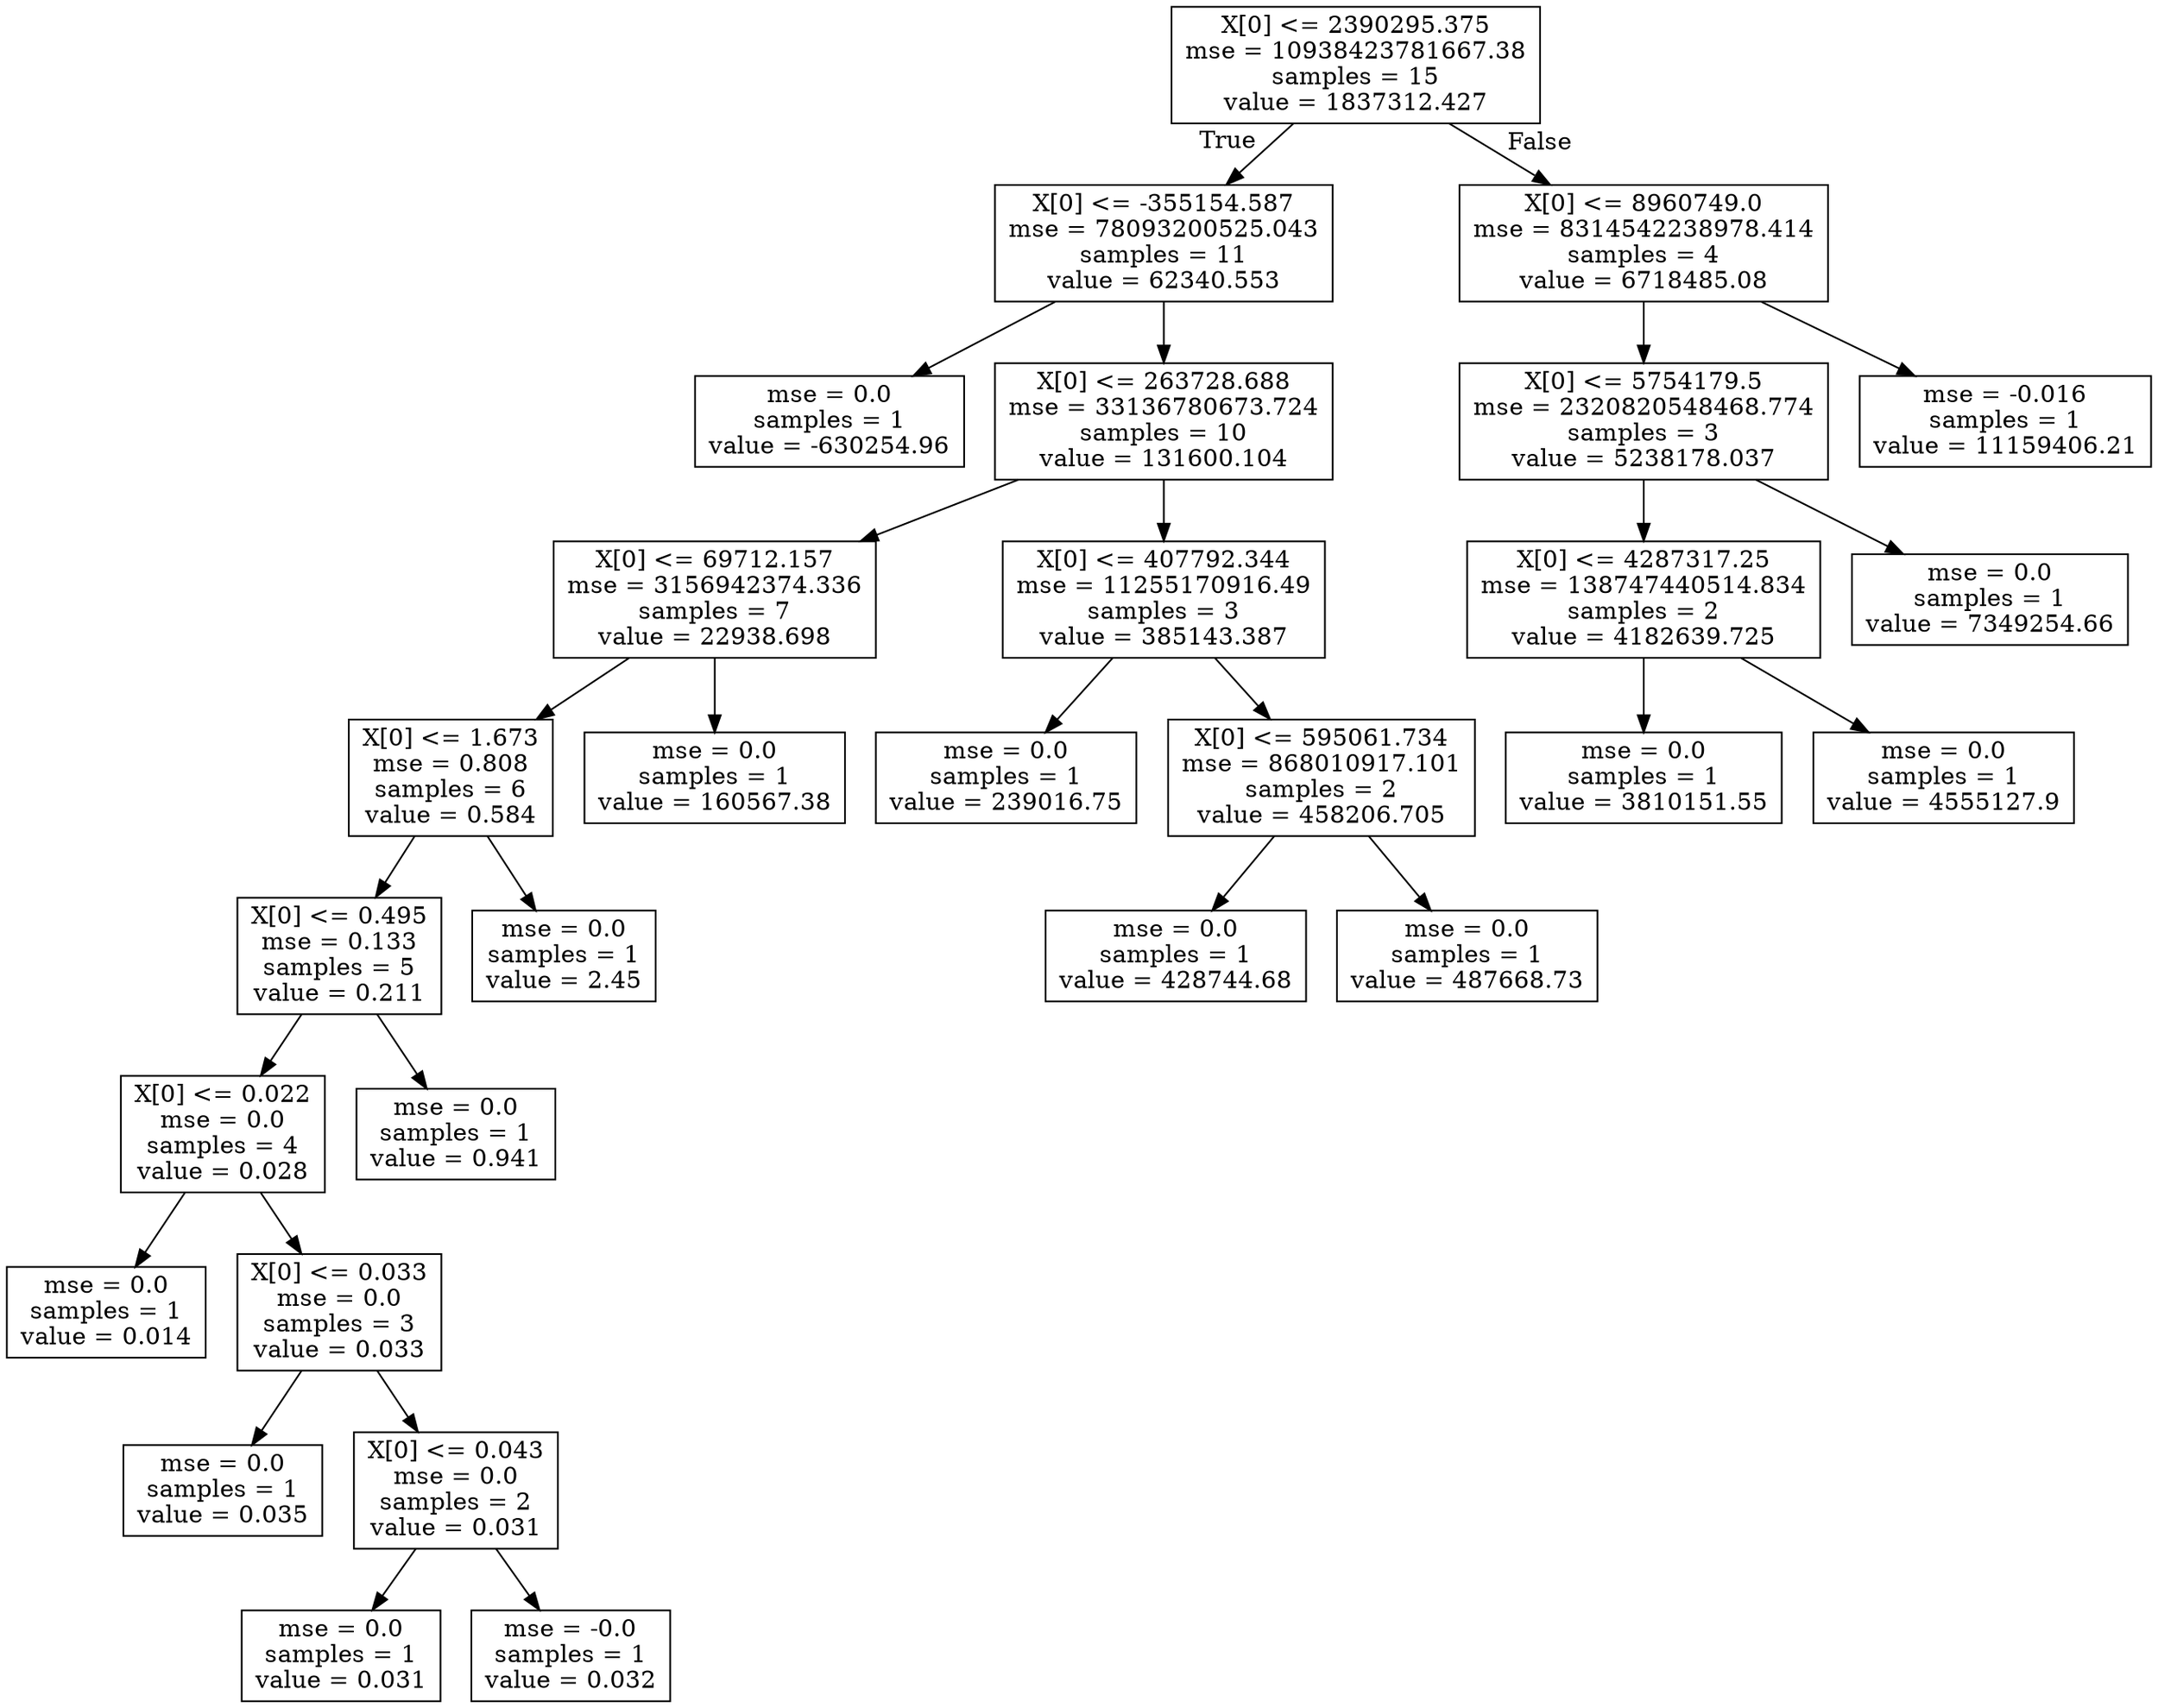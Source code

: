 digraph Tree {
node [shape=box] ;
0 [label="X[0] <= 2390295.375\nmse = 10938423781667.38\nsamples = 15\nvalue = 1837312.427"] ;
1 [label="X[0] <= -355154.587\nmse = 78093200525.043\nsamples = 11\nvalue = 62340.553"] ;
0 -> 1 [labeldistance=2.5, labelangle=45, headlabel="True"] ;
2 [label="mse = 0.0\nsamples = 1\nvalue = -630254.96"] ;
1 -> 2 ;
3 [label="X[0] <= 263728.688\nmse = 33136780673.724\nsamples = 10\nvalue = 131600.104"] ;
1 -> 3 ;
4 [label="X[0] <= 69712.157\nmse = 3156942374.336\nsamples = 7\nvalue = 22938.698"] ;
3 -> 4 ;
5 [label="X[0] <= 1.673\nmse = 0.808\nsamples = 6\nvalue = 0.584"] ;
4 -> 5 ;
6 [label="X[0] <= 0.495\nmse = 0.133\nsamples = 5\nvalue = 0.211"] ;
5 -> 6 ;
7 [label="X[0] <= 0.022\nmse = 0.0\nsamples = 4\nvalue = 0.028"] ;
6 -> 7 ;
8 [label="mse = 0.0\nsamples = 1\nvalue = 0.014"] ;
7 -> 8 ;
9 [label="X[0] <= 0.033\nmse = 0.0\nsamples = 3\nvalue = 0.033"] ;
7 -> 9 ;
10 [label="mse = 0.0\nsamples = 1\nvalue = 0.035"] ;
9 -> 10 ;
11 [label="X[0] <= 0.043\nmse = 0.0\nsamples = 2\nvalue = 0.031"] ;
9 -> 11 ;
12 [label="mse = 0.0\nsamples = 1\nvalue = 0.031"] ;
11 -> 12 ;
13 [label="mse = -0.0\nsamples = 1\nvalue = 0.032"] ;
11 -> 13 ;
14 [label="mse = 0.0\nsamples = 1\nvalue = 0.941"] ;
6 -> 14 ;
15 [label="mse = 0.0\nsamples = 1\nvalue = 2.45"] ;
5 -> 15 ;
16 [label="mse = 0.0\nsamples = 1\nvalue = 160567.38"] ;
4 -> 16 ;
17 [label="X[0] <= 407792.344\nmse = 11255170916.49\nsamples = 3\nvalue = 385143.387"] ;
3 -> 17 ;
18 [label="mse = 0.0\nsamples = 1\nvalue = 239016.75"] ;
17 -> 18 ;
19 [label="X[0] <= 595061.734\nmse = 868010917.101\nsamples = 2\nvalue = 458206.705"] ;
17 -> 19 ;
20 [label="mse = 0.0\nsamples = 1\nvalue = 428744.68"] ;
19 -> 20 ;
21 [label="mse = 0.0\nsamples = 1\nvalue = 487668.73"] ;
19 -> 21 ;
22 [label="X[0] <= 8960749.0\nmse = 8314542238978.414\nsamples = 4\nvalue = 6718485.08"] ;
0 -> 22 [labeldistance=2.5, labelangle=-45, headlabel="False"] ;
23 [label="X[0] <= 5754179.5\nmse = 2320820548468.774\nsamples = 3\nvalue = 5238178.037"] ;
22 -> 23 ;
24 [label="X[0] <= 4287317.25\nmse = 138747440514.834\nsamples = 2\nvalue = 4182639.725"] ;
23 -> 24 ;
25 [label="mse = 0.0\nsamples = 1\nvalue = 3810151.55"] ;
24 -> 25 ;
26 [label="mse = 0.0\nsamples = 1\nvalue = 4555127.9"] ;
24 -> 26 ;
27 [label="mse = 0.0\nsamples = 1\nvalue = 7349254.66"] ;
23 -> 27 ;
28 [label="mse = -0.016\nsamples = 1\nvalue = 11159406.21"] ;
22 -> 28 ;
}